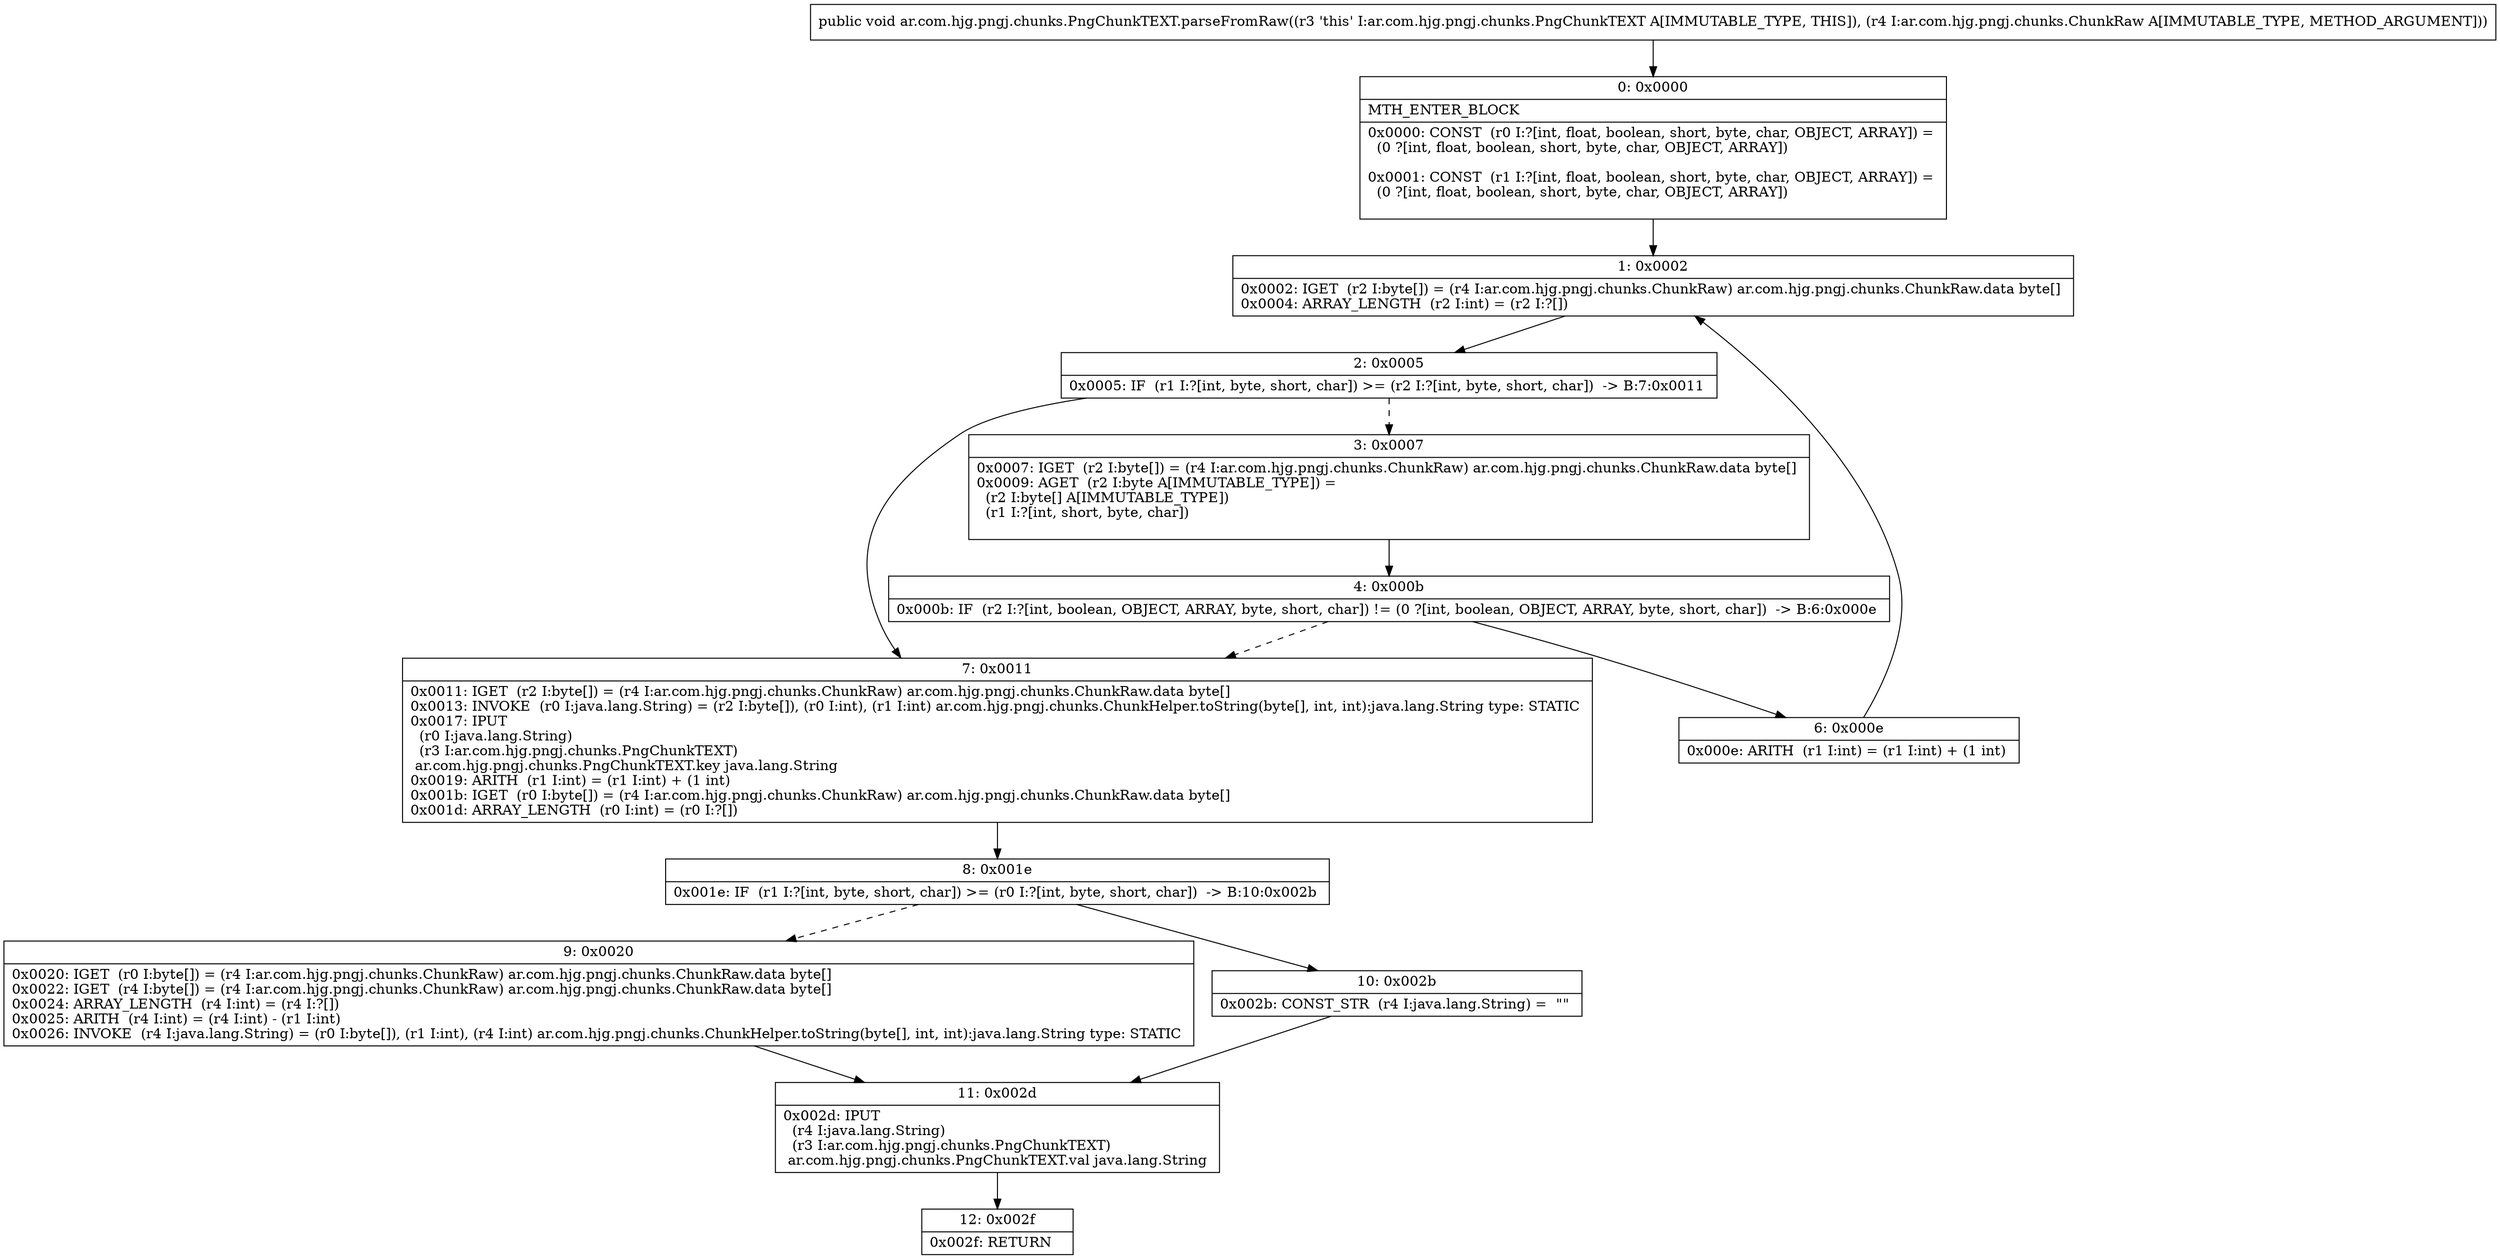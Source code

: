 digraph "CFG forar.com.hjg.pngj.chunks.PngChunkTEXT.parseFromRaw(Lar\/com\/hjg\/pngj\/chunks\/ChunkRaw;)V" {
Node_0 [shape=record,label="{0\:\ 0x0000|MTH_ENTER_BLOCK\l|0x0000: CONST  (r0 I:?[int, float, boolean, short, byte, char, OBJECT, ARRAY]) = \l  (0 ?[int, float, boolean, short, byte, char, OBJECT, ARRAY])\l \l0x0001: CONST  (r1 I:?[int, float, boolean, short, byte, char, OBJECT, ARRAY]) = \l  (0 ?[int, float, boolean, short, byte, char, OBJECT, ARRAY])\l \l}"];
Node_1 [shape=record,label="{1\:\ 0x0002|0x0002: IGET  (r2 I:byte[]) = (r4 I:ar.com.hjg.pngj.chunks.ChunkRaw) ar.com.hjg.pngj.chunks.ChunkRaw.data byte[] \l0x0004: ARRAY_LENGTH  (r2 I:int) = (r2 I:?[]) \l}"];
Node_2 [shape=record,label="{2\:\ 0x0005|0x0005: IF  (r1 I:?[int, byte, short, char]) \>= (r2 I:?[int, byte, short, char])  \-\> B:7:0x0011 \l}"];
Node_3 [shape=record,label="{3\:\ 0x0007|0x0007: IGET  (r2 I:byte[]) = (r4 I:ar.com.hjg.pngj.chunks.ChunkRaw) ar.com.hjg.pngj.chunks.ChunkRaw.data byte[] \l0x0009: AGET  (r2 I:byte A[IMMUTABLE_TYPE]) = \l  (r2 I:byte[] A[IMMUTABLE_TYPE])\l  (r1 I:?[int, short, byte, char])\l \l}"];
Node_4 [shape=record,label="{4\:\ 0x000b|0x000b: IF  (r2 I:?[int, boolean, OBJECT, ARRAY, byte, short, char]) != (0 ?[int, boolean, OBJECT, ARRAY, byte, short, char])  \-\> B:6:0x000e \l}"];
Node_6 [shape=record,label="{6\:\ 0x000e|0x000e: ARITH  (r1 I:int) = (r1 I:int) + (1 int) \l}"];
Node_7 [shape=record,label="{7\:\ 0x0011|0x0011: IGET  (r2 I:byte[]) = (r4 I:ar.com.hjg.pngj.chunks.ChunkRaw) ar.com.hjg.pngj.chunks.ChunkRaw.data byte[] \l0x0013: INVOKE  (r0 I:java.lang.String) = (r2 I:byte[]), (r0 I:int), (r1 I:int) ar.com.hjg.pngj.chunks.ChunkHelper.toString(byte[], int, int):java.lang.String type: STATIC \l0x0017: IPUT  \l  (r0 I:java.lang.String)\l  (r3 I:ar.com.hjg.pngj.chunks.PngChunkTEXT)\l ar.com.hjg.pngj.chunks.PngChunkTEXT.key java.lang.String \l0x0019: ARITH  (r1 I:int) = (r1 I:int) + (1 int) \l0x001b: IGET  (r0 I:byte[]) = (r4 I:ar.com.hjg.pngj.chunks.ChunkRaw) ar.com.hjg.pngj.chunks.ChunkRaw.data byte[] \l0x001d: ARRAY_LENGTH  (r0 I:int) = (r0 I:?[]) \l}"];
Node_8 [shape=record,label="{8\:\ 0x001e|0x001e: IF  (r1 I:?[int, byte, short, char]) \>= (r0 I:?[int, byte, short, char])  \-\> B:10:0x002b \l}"];
Node_9 [shape=record,label="{9\:\ 0x0020|0x0020: IGET  (r0 I:byte[]) = (r4 I:ar.com.hjg.pngj.chunks.ChunkRaw) ar.com.hjg.pngj.chunks.ChunkRaw.data byte[] \l0x0022: IGET  (r4 I:byte[]) = (r4 I:ar.com.hjg.pngj.chunks.ChunkRaw) ar.com.hjg.pngj.chunks.ChunkRaw.data byte[] \l0x0024: ARRAY_LENGTH  (r4 I:int) = (r4 I:?[]) \l0x0025: ARITH  (r4 I:int) = (r4 I:int) \- (r1 I:int) \l0x0026: INVOKE  (r4 I:java.lang.String) = (r0 I:byte[]), (r1 I:int), (r4 I:int) ar.com.hjg.pngj.chunks.ChunkHelper.toString(byte[], int, int):java.lang.String type: STATIC \l}"];
Node_10 [shape=record,label="{10\:\ 0x002b|0x002b: CONST_STR  (r4 I:java.lang.String) =  \"\" \l}"];
Node_11 [shape=record,label="{11\:\ 0x002d|0x002d: IPUT  \l  (r4 I:java.lang.String)\l  (r3 I:ar.com.hjg.pngj.chunks.PngChunkTEXT)\l ar.com.hjg.pngj.chunks.PngChunkTEXT.val java.lang.String \l}"];
Node_12 [shape=record,label="{12\:\ 0x002f|0x002f: RETURN   \l}"];
MethodNode[shape=record,label="{public void ar.com.hjg.pngj.chunks.PngChunkTEXT.parseFromRaw((r3 'this' I:ar.com.hjg.pngj.chunks.PngChunkTEXT A[IMMUTABLE_TYPE, THIS]), (r4 I:ar.com.hjg.pngj.chunks.ChunkRaw A[IMMUTABLE_TYPE, METHOD_ARGUMENT])) }"];
MethodNode -> Node_0;
Node_0 -> Node_1;
Node_1 -> Node_2;
Node_2 -> Node_3[style=dashed];
Node_2 -> Node_7;
Node_3 -> Node_4;
Node_4 -> Node_6;
Node_4 -> Node_7[style=dashed];
Node_6 -> Node_1;
Node_7 -> Node_8;
Node_8 -> Node_9[style=dashed];
Node_8 -> Node_10;
Node_9 -> Node_11;
Node_10 -> Node_11;
Node_11 -> Node_12;
}

